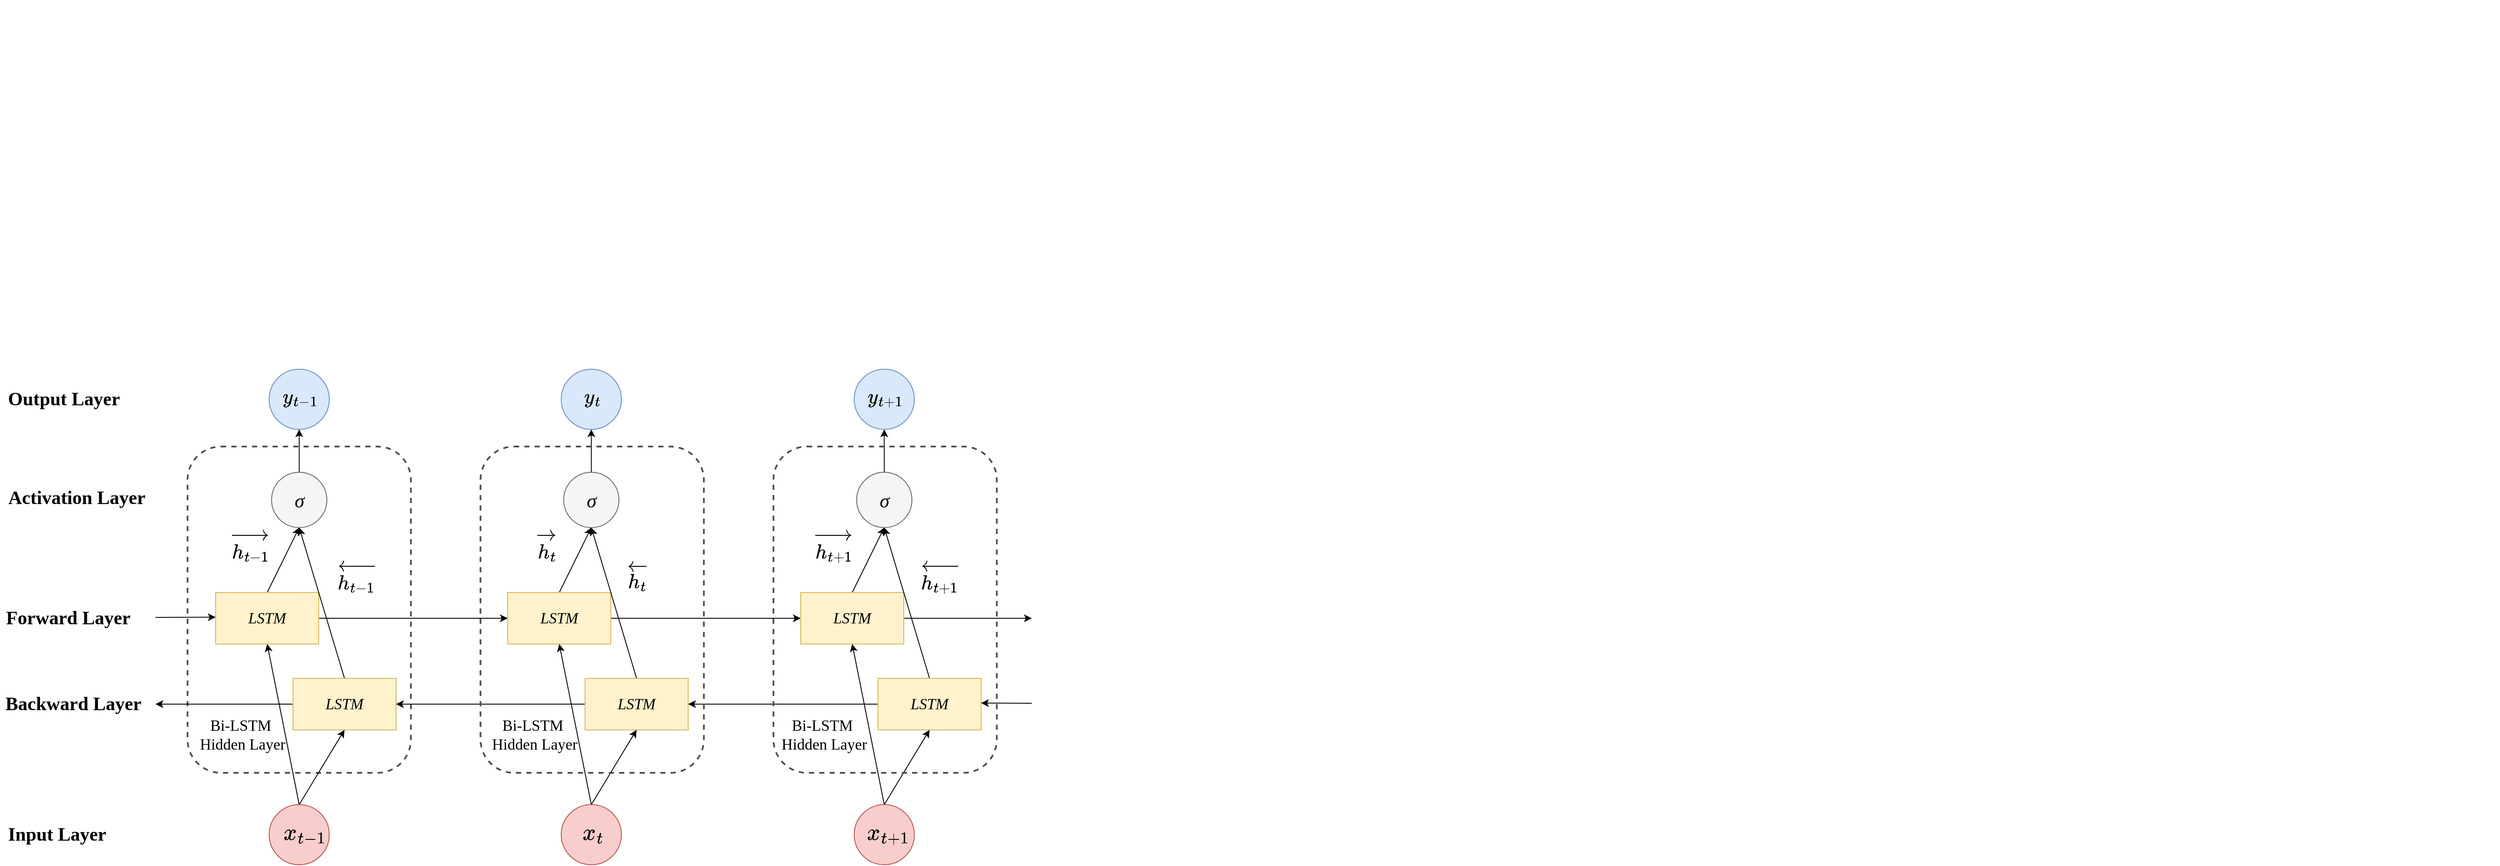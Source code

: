 <mxfile version="24.2.7" type="github">
  <diagram name="第 1 页" id="nx9jzgKV5eye6fr60ANa">
    <mxGraphModel dx="2100" dy="1068" grid="1" gridSize="10" guides="1" tooltips="1" connect="1" arrows="1" fold="1" page="1" pageScale="1" pageWidth="1920" pageHeight="1200" math="1" shadow="0">
      <root>
        <mxCell id="0" />
        <mxCell id="1" parent="0" />
        <mxCell id="BGMyjtejTybz9Mz2t8w0-58" value="" style="rounded=1;whiteSpace=wrap;html=1;fillColor=none;dashed=1;strokeColor=#4D4D4D;strokeWidth=2;" vertex="1" parent="1">
          <mxGeometry x="407.29" y="540" width="260" height="380" as="geometry" />
        </mxCell>
        <mxCell id="BGMyjtejTybz9Mz2t8w0-2" value="" style="shape=image;verticalLabelPosition=bottom;labelBackgroundColor=default;verticalAlign=top;aspect=fixed;imageAspect=0;image=http://ai2-s2-public.s3.amazonaws.com/figures/2017-08-08/f7bdb849dafe17c952bfd88b879e01f74cf59d78/4-Figure3-1.png;" vertex="1" parent="1">
          <mxGeometry x="2450" y="20" width="648" height="322" as="geometry" />
        </mxCell>
        <mxCell id="BGMyjtejTybz9Mz2t8w0-8" value="" style="endArrow=classic;html=1;rounded=0;fontSize=20;exitX=0.5;exitY=0;exitDx=0;exitDy=0;entryX=0.5;entryY=1;entryDx=0;entryDy=0;" edge="1" parent="1" source="BGMyjtejTybz9Mz2t8w0-5" target="BGMyjtejTybz9Mz2t8w0-1">
          <mxGeometry width="50" height="50" relative="1" as="geometry">
            <mxPoint x="534.21" y="622" as="sourcePoint" />
            <mxPoint x="534.1" y="520" as="targetPoint" />
          </mxGeometry>
        </mxCell>
        <mxCell id="BGMyjtejTybz9Mz2t8w0-14" style="rounded=0;orthogonalLoop=1;jettySize=auto;html=1;exitX=0.5;exitY=0;exitDx=0;exitDy=0;entryX=0.5;entryY=1;entryDx=0;entryDy=0;" edge="1" parent="1" source="BGMyjtejTybz9Mz2t8w0-10" target="BGMyjtejTybz9Mz2t8w0-5">
          <mxGeometry relative="1" as="geometry">
            <mxPoint x="530" y="640" as="targetPoint" />
          </mxGeometry>
        </mxCell>
        <mxCell id="BGMyjtejTybz9Mz2t8w0-48" style="edgeStyle=orthogonalEdgeStyle;rounded=0;orthogonalLoop=1;jettySize=auto;html=1;exitX=1;exitY=0.5;exitDx=0;exitDy=0;entryX=0;entryY=0.5;entryDx=0;entryDy=0;" edge="1" parent="1" source="BGMyjtejTybz9Mz2t8w0-10" target="BGMyjtejTybz9Mz2t8w0-24">
          <mxGeometry relative="1" as="geometry" />
        </mxCell>
        <mxCell id="BGMyjtejTybz9Mz2t8w0-10" value="&lt;font face=&quot;Times New Roman&quot;&gt;&lt;i&gt;LSTM&lt;/i&gt;&lt;/font&gt;" style="rounded=0;whiteSpace=wrap;html=1;fontSize=18;fillColor=#fff2cc;strokeColor=#d6b656;" vertex="1" parent="1">
          <mxGeometry x="440" y="710" width="120" height="60" as="geometry" />
        </mxCell>
        <mxCell id="BGMyjtejTybz9Mz2t8w0-5" value="" style="ellipse;whiteSpace=wrap;html=1;aspect=fixed;fillColor=#f5f5f5;strokeColor=#666666;fontColor=#333333;container=0;" vertex="1" parent="1">
          <mxGeometry x="505.12" y="570" width="64.35" height="64.35" as="geometry" />
        </mxCell>
        <mxCell id="BGMyjtejTybz9Mz2t8w0-6" value="&lt;p class=&quot;MsoNormal&quot; style=&quot;&quot;&gt;&lt;i style=&quot;&quot;&gt;&lt;span style=&quot;font-family: &amp;quot;Times New Roman&amp;quot;;&quot;&gt;&lt;font face=&quot;Times New Roman&quot; style=&quot;font-size: 23px;&quot;&gt;σ&lt;/font&gt;&lt;/span&gt;&lt;/i&gt;&lt;/p&gt;" style="text;whiteSpace=wrap;html=1;fontSize=33;container=0;" vertex="1" parent="1">
          <mxGeometry x="530" y="540" width="30" height="80" as="geometry" />
        </mxCell>
        <mxCell id="BGMyjtejTybz9Mz2t8w0-1" value="" style="ellipse;whiteSpace=wrap;html=1;aspect=fixed;fillColor=#dae8fc;strokeColor=#6c8ebf;container=0;" vertex="1" parent="1">
          <mxGeometry x="502.294" y="450" width="70" height="70" as="geometry" />
        </mxCell>
        <mxCell id="BGMyjtejTybz9Mz2t8w0-3" value="&lt;span style=&quot;font-size: 23px;&quot;&gt;&lt;font face=&quot;Times New Roman&quot; style=&quot;font-size: 23px;&quot;&gt;$$y_{t-1}$$&lt;/font&gt;&lt;/span&gt;" style="text;html=1;align=center;verticalAlign=middle;resizable=0;points=[];autosize=1;strokeColor=none;fillColor=none;fontSize=23;container=0;" vertex="1" parent="1">
          <mxGeometry x="468.3" y="462.002" width="140" height="40" as="geometry" />
        </mxCell>
        <mxCell id="BGMyjtejTybz9Mz2t8w0-17" style="rounded=0;orthogonalLoop=1;jettySize=auto;html=1;exitX=0.5;exitY=0;exitDx=0;exitDy=0;entryX=0.5;entryY=1;entryDx=0;entryDy=0;" edge="1" parent="1" source="BGMyjtejTybz9Mz2t8w0-13" target="BGMyjtejTybz9Mz2t8w0-5">
          <mxGeometry relative="1" as="geometry" />
        </mxCell>
        <mxCell id="BGMyjtejTybz9Mz2t8w0-57" style="edgeStyle=orthogonalEdgeStyle;rounded=0;orthogonalLoop=1;jettySize=auto;html=1;exitX=0;exitY=0.5;exitDx=0;exitDy=0;" edge="1" parent="1" source="BGMyjtejTybz9Mz2t8w0-13">
          <mxGeometry relative="1" as="geometry">
            <mxPoint x="370" y="840" as="targetPoint" />
          </mxGeometry>
        </mxCell>
        <mxCell id="BGMyjtejTybz9Mz2t8w0-13" value="&lt;font face=&quot;Times New Roman&quot;&gt;&lt;i&gt;LSTM&lt;/i&gt;&lt;/font&gt;" style="rounded=0;whiteSpace=wrap;html=1;fontSize=18;fillColor=#fff2cc;strokeColor=#d6b656;" vertex="1" parent="1">
          <mxGeometry x="530" y="810" width="120" height="60" as="geometry" />
        </mxCell>
        <mxCell id="BGMyjtejTybz9Mz2t8w0-19" style="rounded=0;orthogonalLoop=1;jettySize=auto;html=1;exitX=0.5;exitY=0;exitDx=0;exitDy=0;entryX=0.5;entryY=1;entryDx=0;entryDy=0;" edge="1" parent="1" source="BGMyjtejTybz9Mz2t8w0-18" target="BGMyjtejTybz9Mz2t8w0-10">
          <mxGeometry relative="1" as="geometry" />
        </mxCell>
        <mxCell id="BGMyjtejTybz9Mz2t8w0-20" style="rounded=0;orthogonalLoop=1;jettySize=auto;html=1;exitX=0.5;exitY=0;exitDx=0;exitDy=0;entryX=0.5;entryY=1;entryDx=0;entryDy=0;" edge="1" parent="1" source="BGMyjtejTybz9Mz2t8w0-18" target="BGMyjtejTybz9Mz2t8w0-13">
          <mxGeometry relative="1" as="geometry" />
        </mxCell>
        <mxCell id="BGMyjtejTybz9Mz2t8w0-18" value="" style="ellipse;whiteSpace=wrap;html=1;aspect=fixed;fillColor=#f8cecc;strokeColor=#b85450;container=0;" vertex="1" parent="1">
          <mxGeometry x="502.294" y="957" width="70" height="70" as="geometry" />
        </mxCell>
        <mxCell id="BGMyjtejTybz9Mz2t8w0-21" value="$$x_{t-1}$$" style="text;html=1;align=center;verticalAlign=middle;resizable=0;points=[];autosize=1;strokeColor=none;fillColor=none;fontSize=23;" vertex="1" parent="1">
          <mxGeometry x="473" y="970" width="140" height="40" as="geometry" />
        </mxCell>
        <mxCell id="BGMyjtejTybz9Mz2t8w0-22" value="" style="endArrow=classic;html=1;rounded=0;fontSize=20;exitX=0.5;exitY=0;exitDx=0;exitDy=0;entryX=0.5;entryY=1;entryDx=0;entryDy=0;" edge="1" parent="1" source="BGMyjtejTybz9Mz2t8w0-25" target="BGMyjtejTybz9Mz2t8w0-27">
          <mxGeometry width="50" height="50" relative="1" as="geometry">
            <mxPoint x="874.21" y="622" as="sourcePoint" />
            <mxPoint x="874.1" y="520" as="targetPoint" />
          </mxGeometry>
        </mxCell>
        <mxCell id="BGMyjtejTybz9Mz2t8w0-23" style="rounded=0;orthogonalLoop=1;jettySize=auto;html=1;exitX=0.5;exitY=0;exitDx=0;exitDy=0;entryX=0.5;entryY=1;entryDx=0;entryDy=0;" edge="1" parent="1" source="BGMyjtejTybz9Mz2t8w0-24" target="BGMyjtejTybz9Mz2t8w0-25">
          <mxGeometry relative="1" as="geometry">
            <mxPoint x="870" y="640" as="targetPoint" />
          </mxGeometry>
        </mxCell>
        <mxCell id="BGMyjtejTybz9Mz2t8w0-49" style="edgeStyle=orthogonalEdgeStyle;rounded=0;orthogonalLoop=1;jettySize=auto;html=1;exitX=1;exitY=0.5;exitDx=0;exitDy=0;" edge="1" parent="1" source="BGMyjtejTybz9Mz2t8w0-24" target="BGMyjtejTybz9Mz2t8w0-37">
          <mxGeometry relative="1" as="geometry" />
        </mxCell>
        <mxCell id="BGMyjtejTybz9Mz2t8w0-24" value="&lt;font face=&quot;Times New Roman&quot;&gt;&lt;i&gt;LSTM&lt;/i&gt;&lt;/font&gt;" style="rounded=0;whiteSpace=wrap;html=1;fontSize=18;fillColor=#fff2cc;strokeColor=#d6b656;" vertex="1" parent="1">
          <mxGeometry x="780" y="710" width="120" height="60" as="geometry" />
        </mxCell>
        <mxCell id="BGMyjtejTybz9Mz2t8w0-25" value="" style="ellipse;whiteSpace=wrap;html=1;aspect=fixed;fillColor=#f5f5f5;strokeColor=#666666;fontColor=#333333;container=0;" vertex="1" parent="1">
          <mxGeometry x="845.12" y="570" width="64.35" height="64.35" as="geometry" />
        </mxCell>
        <mxCell id="BGMyjtejTybz9Mz2t8w0-26" value="&lt;p class=&quot;MsoNormal&quot; style=&quot;&quot;&gt;&lt;i style=&quot;&quot;&gt;&lt;span style=&quot;font-family: &amp;quot;Times New Roman&amp;quot;;&quot;&gt;&lt;font face=&quot;Times New Roman&quot; style=&quot;font-size: 23px;&quot;&gt;σ&lt;/font&gt;&lt;/span&gt;&lt;/i&gt;&lt;/p&gt;" style="text;whiteSpace=wrap;html=1;fontSize=33;container=0;" vertex="1" parent="1">
          <mxGeometry x="870" y="540" width="30" height="80" as="geometry" />
        </mxCell>
        <mxCell id="BGMyjtejTybz9Mz2t8w0-27" value="" style="ellipse;whiteSpace=wrap;html=1;aspect=fixed;fillColor=#dae8fc;strokeColor=#6c8ebf;container=0;" vertex="1" parent="1">
          <mxGeometry x="842.294" y="450" width="70" height="70" as="geometry" />
        </mxCell>
        <mxCell id="BGMyjtejTybz9Mz2t8w0-28" value="&lt;span style=&quot;font-size: 23px;&quot;&gt;&lt;font face=&quot;Times New Roman&quot; style=&quot;font-size: 23px;&quot;&gt;$$y_{t}$$&lt;/font&gt;&lt;/span&gt;" style="text;html=1;align=center;verticalAlign=middle;resizable=0;points=[];autosize=1;strokeColor=none;fillColor=none;fontSize=23;container=0;" vertex="1" parent="1">
          <mxGeometry x="818.3" y="462.002" width="120" height="40" as="geometry" />
        </mxCell>
        <mxCell id="BGMyjtejTybz9Mz2t8w0-29" style="rounded=0;orthogonalLoop=1;jettySize=auto;html=1;exitX=0.5;exitY=0;exitDx=0;exitDy=0;entryX=0.5;entryY=1;entryDx=0;entryDy=0;" edge="1" parent="1" source="BGMyjtejTybz9Mz2t8w0-30" target="BGMyjtejTybz9Mz2t8w0-25">
          <mxGeometry relative="1" as="geometry" />
        </mxCell>
        <mxCell id="BGMyjtejTybz9Mz2t8w0-52" style="edgeStyle=orthogonalEdgeStyle;rounded=0;orthogonalLoop=1;jettySize=auto;html=1;exitX=0;exitY=0.5;exitDx=0;exitDy=0;entryX=1;entryY=0.5;entryDx=0;entryDy=0;" edge="1" parent="1" source="BGMyjtejTybz9Mz2t8w0-30" target="BGMyjtejTybz9Mz2t8w0-13">
          <mxGeometry relative="1" as="geometry" />
        </mxCell>
        <mxCell id="BGMyjtejTybz9Mz2t8w0-30" value="&lt;font face=&quot;Times New Roman&quot;&gt;&lt;i&gt;LSTM&lt;/i&gt;&lt;/font&gt;" style="rounded=0;whiteSpace=wrap;html=1;fontSize=18;fillColor=#fff2cc;strokeColor=#d6b656;" vertex="1" parent="1">
          <mxGeometry x="870" y="810" width="120" height="60" as="geometry" />
        </mxCell>
        <mxCell id="BGMyjtejTybz9Mz2t8w0-31" style="rounded=0;orthogonalLoop=1;jettySize=auto;html=1;exitX=0.5;exitY=0;exitDx=0;exitDy=0;entryX=0.5;entryY=1;entryDx=0;entryDy=0;" edge="1" parent="1" source="BGMyjtejTybz9Mz2t8w0-33" target="BGMyjtejTybz9Mz2t8w0-24">
          <mxGeometry relative="1" as="geometry" />
        </mxCell>
        <mxCell id="BGMyjtejTybz9Mz2t8w0-32" style="rounded=0;orthogonalLoop=1;jettySize=auto;html=1;exitX=0.5;exitY=0;exitDx=0;exitDy=0;entryX=0.5;entryY=1;entryDx=0;entryDy=0;" edge="1" parent="1" source="BGMyjtejTybz9Mz2t8w0-33" target="BGMyjtejTybz9Mz2t8w0-30">
          <mxGeometry relative="1" as="geometry" />
        </mxCell>
        <mxCell id="BGMyjtejTybz9Mz2t8w0-33" value="" style="ellipse;whiteSpace=wrap;html=1;aspect=fixed;fillColor=#f8cecc;strokeColor=#b85450;container=0;" vertex="1" parent="1">
          <mxGeometry x="842.294" y="957" width="70" height="70" as="geometry" />
        </mxCell>
        <mxCell id="BGMyjtejTybz9Mz2t8w0-34" value="$$x_{t}$$" style="text;html=1;align=center;verticalAlign=middle;resizable=0;points=[];autosize=1;strokeColor=none;fillColor=none;fontSize=23;" vertex="1" parent="1">
          <mxGeometry x="819.29" y="970" width="120" height="40" as="geometry" />
        </mxCell>
        <mxCell id="BGMyjtejTybz9Mz2t8w0-35" value="" style="endArrow=classic;html=1;rounded=0;fontSize=20;exitX=0.5;exitY=0;exitDx=0;exitDy=0;entryX=0.5;entryY=1;entryDx=0;entryDy=0;" edge="1" parent="1" source="BGMyjtejTybz9Mz2t8w0-38" target="BGMyjtejTybz9Mz2t8w0-40">
          <mxGeometry width="50" height="50" relative="1" as="geometry">
            <mxPoint x="1215.21" y="622" as="sourcePoint" />
            <mxPoint x="1215.1" y="520" as="targetPoint" />
          </mxGeometry>
        </mxCell>
        <mxCell id="BGMyjtejTybz9Mz2t8w0-36" style="rounded=0;orthogonalLoop=1;jettySize=auto;html=1;exitX=0.5;exitY=0;exitDx=0;exitDy=0;entryX=0.5;entryY=1;entryDx=0;entryDy=0;" edge="1" parent="1" source="BGMyjtejTybz9Mz2t8w0-37" target="BGMyjtejTybz9Mz2t8w0-38">
          <mxGeometry relative="1" as="geometry">
            <mxPoint x="1211" y="640" as="targetPoint" />
          </mxGeometry>
        </mxCell>
        <mxCell id="BGMyjtejTybz9Mz2t8w0-50" style="edgeStyle=orthogonalEdgeStyle;rounded=0;orthogonalLoop=1;jettySize=auto;html=1;exitX=1;exitY=0.5;exitDx=0;exitDy=0;" edge="1" parent="1" source="BGMyjtejTybz9Mz2t8w0-37">
          <mxGeometry relative="1" as="geometry">
            <mxPoint x="1390" y="740" as="targetPoint" />
          </mxGeometry>
        </mxCell>
        <mxCell id="BGMyjtejTybz9Mz2t8w0-37" value="&lt;font face=&quot;Times New Roman&quot;&gt;&lt;i&gt;LSTM&lt;/i&gt;&lt;/font&gt;" style="rounded=0;whiteSpace=wrap;html=1;fontSize=18;fillColor=#fff2cc;strokeColor=#d6b656;" vertex="1" parent="1">
          <mxGeometry x="1121" y="710" width="120" height="60" as="geometry" />
        </mxCell>
        <mxCell id="BGMyjtejTybz9Mz2t8w0-38" value="" style="ellipse;whiteSpace=wrap;html=1;aspect=fixed;fillColor=#f5f5f5;strokeColor=#666666;fontColor=#333333;container=0;" vertex="1" parent="1">
          <mxGeometry x="1186.12" y="570" width="64.35" height="64.35" as="geometry" />
        </mxCell>
        <mxCell id="BGMyjtejTybz9Mz2t8w0-39" value="&lt;p class=&quot;MsoNormal&quot; style=&quot;&quot;&gt;&lt;i style=&quot;&quot;&gt;&lt;span style=&quot;font-family: &amp;quot;Times New Roman&amp;quot;;&quot;&gt;&lt;font face=&quot;Times New Roman&quot; style=&quot;font-size: 23px;&quot;&gt;σ&lt;/font&gt;&lt;/span&gt;&lt;/i&gt;&lt;/p&gt;" style="text;whiteSpace=wrap;html=1;fontSize=33;container=0;" vertex="1" parent="1">
          <mxGeometry x="1211" y="540" width="30" height="80" as="geometry" />
        </mxCell>
        <mxCell id="BGMyjtejTybz9Mz2t8w0-40" value="" style="ellipse;whiteSpace=wrap;html=1;aspect=fixed;fillColor=#dae8fc;strokeColor=#6c8ebf;container=0;" vertex="1" parent="1">
          <mxGeometry x="1183.294" y="450" width="70" height="70" as="geometry" />
        </mxCell>
        <mxCell id="BGMyjtejTybz9Mz2t8w0-41" value="&lt;span style=&quot;font-size: 23px;&quot;&gt;&lt;font face=&quot;Times New Roman&quot; style=&quot;font-size: 23px;&quot;&gt;$$y_{t+1}$$&lt;/font&gt;&lt;/span&gt;" style="text;html=1;align=center;verticalAlign=middle;resizable=0;points=[];autosize=1;strokeColor=none;fillColor=none;fontSize=23;container=0;" vertex="1" parent="1">
          <mxGeometry x="1144.3" y="462.002" width="150" height="40" as="geometry" />
        </mxCell>
        <mxCell id="BGMyjtejTybz9Mz2t8w0-42" style="rounded=0;orthogonalLoop=1;jettySize=auto;html=1;exitX=0.5;exitY=0;exitDx=0;exitDy=0;entryX=0.5;entryY=1;entryDx=0;entryDy=0;" edge="1" parent="1" source="BGMyjtejTybz9Mz2t8w0-43" target="BGMyjtejTybz9Mz2t8w0-38">
          <mxGeometry relative="1" as="geometry" />
        </mxCell>
        <mxCell id="BGMyjtejTybz9Mz2t8w0-51" style="edgeStyle=orthogonalEdgeStyle;rounded=0;orthogonalLoop=1;jettySize=auto;html=1;exitX=0;exitY=0.5;exitDx=0;exitDy=0;entryX=1;entryY=0.5;entryDx=0;entryDy=0;" edge="1" parent="1" source="BGMyjtejTybz9Mz2t8w0-43" target="BGMyjtejTybz9Mz2t8w0-30">
          <mxGeometry relative="1" as="geometry" />
        </mxCell>
        <mxCell id="BGMyjtejTybz9Mz2t8w0-43" value="&lt;font face=&quot;Times New Roman&quot;&gt;&lt;i&gt;LSTM&lt;/i&gt;&lt;/font&gt;" style="rounded=0;whiteSpace=wrap;html=1;fontSize=18;fillColor=#fff2cc;strokeColor=#d6b656;" vertex="1" parent="1">
          <mxGeometry x="1211" y="810" width="120" height="60" as="geometry" />
        </mxCell>
        <mxCell id="BGMyjtejTybz9Mz2t8w0-44" style="rounded=0;orthogonalLoop=1;jettySize=auto;html=1;exitX=0.5;exitY=0;exitDx=0;exitDy=0;entryX=0.5;entryY=1;entryDx=0;entryDy=0;" edge="1" parent="1" source="BGMyjtejTybz9Mz2t8w0-46" target="BGMyjtejTybz9Mz2t8w0-37">
          <mxGeometry relative="1" as="geometry" />
        </mxCell>
        <mxCell id="BGMyjtejTybz9Mz2t8w0-45" style="rounded=0;orthogonalLoop=1;jettySize=auto;html=1;exitX=0.5;exitY=0;exitDx=0;exitDy=0;entryX=0.5;entryY=1;entryDx=0;entryDy=0;" edge="1" parent="1" source="BGMyjtejTybz9Mz2t8w0-46" target="BGMyjtejTybz9Mz2t8w0-43">
          <mxGeometry relative="1" as="geometry" />
        </mxCell>
        <mxCell id="BGMyjtejTybz9Mz2t8w0-46" value="" style="ellipse;whiteSpace=wrap;html=1;aspect=fixed;fillColor=#f8cecc;strokeColor=#b85450;container=0;" vertex="1" parent="1">
          <mxGeometry x="1183.294" y="957" width="70" height="70" as="geometry" />
        </mxCell>
        <mxCell id="BGMyjtejTybz9Mz2t8w0-47" value="$$x_{t+1}$$" style="text;html=1;align=center;verticalAlign=middle;resizable=0;points=[];autosize=1;strokeColor=none;fillColor=none;fontSize=23;" vertex="1" parent="1">
          <mxGeometry x="1147" y="970" width="150" height="40" as="geometry" />
        </mxCell>
        <mxCell id="BGMyjtejTybz9Mz2t8w0-55" value="" style="endArrow=classic;html=1;rounded=0;" edge="1" parent="1">
          <mxGeometry width="50" height="50" relative="1" as="geometry">
            <mxPoint x="370" y="739" as="sourcePoint" />
            <mxPoint x="440" y="738.75" as="targetPoint" />
          </mxGeometry>
        </mxCell>
        <mxCell id="BGMyjtejTybz9Mz2t8w0-56" value="" style="endArrow=classic;html=1;rounded=0;" edge="1" parent="1">
          <mxGeometry width="50" height="50" relative="1" as="geometry">
            <mxPoint x="1390" y="839" as="sourcePoint" />
            <mxPoint x="1331" y="838.75" as="targetPoint" />
          </mxGeometry>
        </mxCell>
        <mxCell id="BGMyjtejTybz9Mz2t8w0-61" value="" style="rounded=1;whiteSpace=wrap;html=1;fillColor=none;dashed=1;strokeColor=#4D4D4D;strokeWidth=2;" vertex="1" parent="1">
          <mxGeometry x="748.3" y="540" width="260" height="380" as="geometry" />
        </mxCell>
        <mxCell id="BGMyjtejTybz9Mz2t8w0-62" value="" style="rounded=1;whiteSpace=wrap;html=1;fillColor=none;dashed=1;strokeColor=#4D4D4D;strokeWidth=2;" vertex="1" parent="1">
          <mxGeometry x="1089.3" y="540" width="260" height="380" as="geometry" />
        </mxCell>
        <mxCell id="BGMyjtejTybz9Mz2t8w0-63" value="&lt;div style=&quot;&quot;&gt;&lt;font style=&quot;font-size: 20px;&quot;&gt;$$ \overrightarrow{h_{t-1}} $$&lt;/font&gt;&lt;/div&gt;" style="text;html=1;align=center;verticalAlign=middle;resizable=0;points=[];autosize=1;strokeColor=none;fillColor=none;" vertex="1" parent="1">
          <mxGeometry x="340" y="634.35" width="280" height="40" as="geometry" />
        </mxCell>
        <mxCell id="BGMyjtejTybz9Mz2t8w0-65" value="&lt;div style=&quot;&quot;&gt;&lt;font style=&quot;font-size: 20px;&quot;&gt;$$ \overleftarrow{h_{t-1}} $$&lt;/font&gt;&lt;/div&gt;" style="text;html=1;align=center;verticalAlign=middle;resizable=0;points=[];autosize=1;strokeColor=none;fillColor=none;" vertex="1" parent="1">
          <mxGeometry x="468.3" y="670" width="270" height="40" as="geometry" />
        </mxCell>
        <mxCell id="BGMyjtejTybz9Mz2t8w0-66" value="&lt;div style=&quot;&quot;&gt;&lt;font style=&quot;font-size: 20px;&quot;&gt;$$ \overrightarrow{h_{t}} $$&lt;/font&gt;&lt;/div&gt;" style="text;html=1;align=center;verticalAlign=middle;resizable=0;points=[];autosize=1;strokeColor=none;fillColor=none;" vertex="1" parent="1">
          <mxGeometry x="690" y="634.35" width="270" height="40" as="geometry" />
        </mxCell>
        <mxCell id="BGMyjtejTybz9Mz2t8w0-67" value="&lt;div style=&quot;&quot;&gt;&lt;font style=&quot;font-size: 20px;&quot;&gt;$$ \overleftarrow{h_{t}} $$&lt;/font&gt;&lt;/div&gt;" style="text;html=1;align=center;verticalAlign=middle;resizable=0;points=[];autosize=1;strokeColor=none;fillColor=none;" vertex="1" parent="1">
          <mxGeometry x="805" y="670" width="250" height="40" as="geometry" />
        </mxCell>
        <mxCell id="BGMyjtejTybz9Mz2t8w0-68" value="&lt;div style=&quot;&quot;&gt;&lt;font style=&quot;font-size: 20px;&quot;&gt;$$ \overrightarrow{h_{t+1}} $$&lt;/font&gt;&lt;/div&gt;" style="text;html=1;align=center;verticalAlign=middle;resizable=0;points=[];autosize=1;strokeColor=none;fillColor=none;" vertex="1" parent="1">
          <mxGeometry x="1014.14" y="634.35" width="290" height="40" as="geometry" />
        </mxCell>
        <mxCell id="BGMyjtejTybz9Mz2t8w0-69" value="&lt;div style=&quot;&quot;&gt;&lt;font style=&quot;font-size: 20px;&quot;&gt;$$ \overleftarrow{h_{t+1}} $$&lt;/font&gt;&lt;/div&gt;" style="text;html=1;align=center;verticalAlign=middle;resizable=0;points=[];autosize=1;strokeColor=none;fillColor=none;" vertex="1" parent="1">
          <mxGeometry x="1142.44" y="670" width="280" height="40" as="geometry" />
        </mxCell>
        <mxCell id="BGMyjtejTybz9Mz2t8w0-70" value="&lt;font face=&quot;Times New Roman&quot; style=&quot;font-size: 22px;&quot;&gt;Forward Layer&lt;/font&gt;" style="text;html=1;align=center;verticalAlign=middle;resizable=0;points=[];autosize=1;strokeColor=none;fillColor=none;fontSize=22;fontStyle=1" vertex="1" parent="1">
          <mxGeometry x="193" y="720" width="150" height="40" as="geometry" />
        </mxCell>
        <mxCell id="BGMyjtejTybz9Mz2t8w0-71" value="&lt;font face=&quot;Times New Roman&quot; style=&quot;font-size: 22px;&quot;&gt;Backward Layer&lt;/font&gt;" style="text;html=1;align=center;verticalAlign=middle;resizable=0;points=[];autosize=1;strokeColor=none;fillColor=none;fontSize=22;fontStyle=1" vertex="1" parent="1">
          <mxGeometry x="189" y="820" width="170" height="40" as="geometry" />
        </mxCell>
        <mxCell id="BGMyjtejTybz9Mz2t8w0-72" value="&lt;font face=&quot;Times New Roman&quot; style=&quot;font-size: 18px;&quot;&gt;Bi-LSTM&amp;nbsp;&lt;/font&gt;&lt;div&gt;&lt;font face=&quot;Times New Roman&quot; style=&quot;font-size: 18px;&quot;&gt;Hidden Layer&lt;/font&gt;&lt;/div&gt;" style="text;html=1;align=center;verticalAlign=middle;resizable=0;points=[];autosize=1;strokeColor=none;fillColor=none;" vertex="1" parent="1">
          <mxGeometry x="411.29" y="846" width="120" height="60" as="geometry" />
        </mxCell>
        <mxCell id="BGMyjtejTybz9Mz2t8w0-73" value="&lt;font face=&quot;Times New Roman&quot; style=&quot;font-size: 18px;&quot;&gt;Bi-LSTM&amp;nbsp;&lt;/font&gt;&lt;div&gt;&lt;font face=&quot;Times New Roman&quot; style=&quot;font-size: 18px;&quot;&gt;Hidden Layer&lt;/font&gt;&lt;/div&gt;" style="text;html=1;align=center;verticalAlign=middle;resizable=0;points=[];autosize=1;strokeColor=none;fillColor=none;" vertex="1" parent="1">
          <mxGeometry x="751" y="846" width="120" height="60" as="geometry" />
        </mxCell>
        <mxCell id="BGMyjtejTybz9Mz2t8w0-74" value="&lt;font face=&quot;Times New Roman&quot; style=&quot;font-size: 18px;&quot;&gt;Bi-LSTM&amp;nbsp;&lt;/font&gt;&lt;div&gt;&lt;font face=&quot;Times New Roman&quot; style=&quot;font-size: 18px;&quot;&gt;Hidden Layer&lt;/font&gt;&lt;/div&gt;" style="text;html=1;align=center;verticalAlign=middle;resizable=0;points=[];autosize=1;strokeColor=none;fillColor=none;" vertex="1" parent="1">
          <mxGeometry x="1088" y="846" width="120" height="60" as="geometry" />
        </mxCell>
        <mxCell id="BGMyjtejTybz9Mz2t8w0-77" value="&lt;font face=&quot;Times New Roman&quot; style=&quot;font-size: 22px;&quot;&gt;Input Layer&lt;/font&gt;" style="text;html=1;align=center;verticalAlign=middle;resizable=0;points=[];autosize=1;strokeColor=none;fillColor=none;fontSize=22;fontStyle=1" vertex="1" parent="1">
          <mxGeometry x="190" y="972" width="130" height="40" as="geometry" />
        </mxCell>
        <mxCell id="BGMyjtejTybz9Mz2t8w0-78" value="&lt;font face=&quot;Times New Roman&quot; style=&quot;font-size: 22px;&quot;&gt;Activation Layer&lt;/font&gt;" style="text;html=1;align=center;verticalAlign=middle;resizable=0;points=[];autosize=1;strokeColor=none;fillColor=none;fontSize=22;fontStyle=1" vertex="1" parent="1">
          <mxGeometry x="193" y="580" width="170" height="40" as="geometry" />
        </mxCell>
        <mxCell id="BGMyjtejTybz9Mz2t8w0-79" value="&lt;font face=&quot;Times New Roman&quot; style=&quot;font-size: 22px;&quot;&gt;Output Layer&lt;/font&gt;" style="text;html=1;align=center;verticalAlign=middle;resizable=0;points=[];autosize=1;strokeColor=none;fillColor=none;fontSize=22;fontStyle=1" vertex="1" parent="1">
          <mxGeometry x="193" y="465" width="140" height="40" as="geometry" />
        </mxCell>
      </root>
    </mxGraphModel>
  </diagram>
</mxfile>
